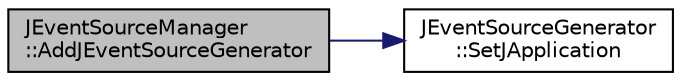 digraph "JEventSourceManager::AddJEventSourceGenerator"
{
  edge [fontname="Helvetica",fontsize="10",labelfontname="Helvetica",labelfontsize="10"];
  node [fontname="Helvetica",fontsize="10",shape=record];
  rankdir="LR";
  Node1 [label="JEventSourceManager\l::AddJEventSourceGenerator",height=0.2,width=0.4,color="black", fillcolor="grey75", style="filled" fontcolor="black"];
  Node1 -> Node2 [color="midnightblue",fontsize="10",style="solid",fontname="Helvetica"];
  Node2 [label="JEventSourceGenerator\l::SetJApplication",height=0.2,width=0.4,color="black", fillcolor="white", style="filled",URL="$class_j_event_source_generator.html#a1f0d48cec836a9ba53e75fe2fbe2cff0",tooltip="This is called by JEventSourceManager::AddJEventSourceGenerator which itself is called by JApplicatio..."];
}
